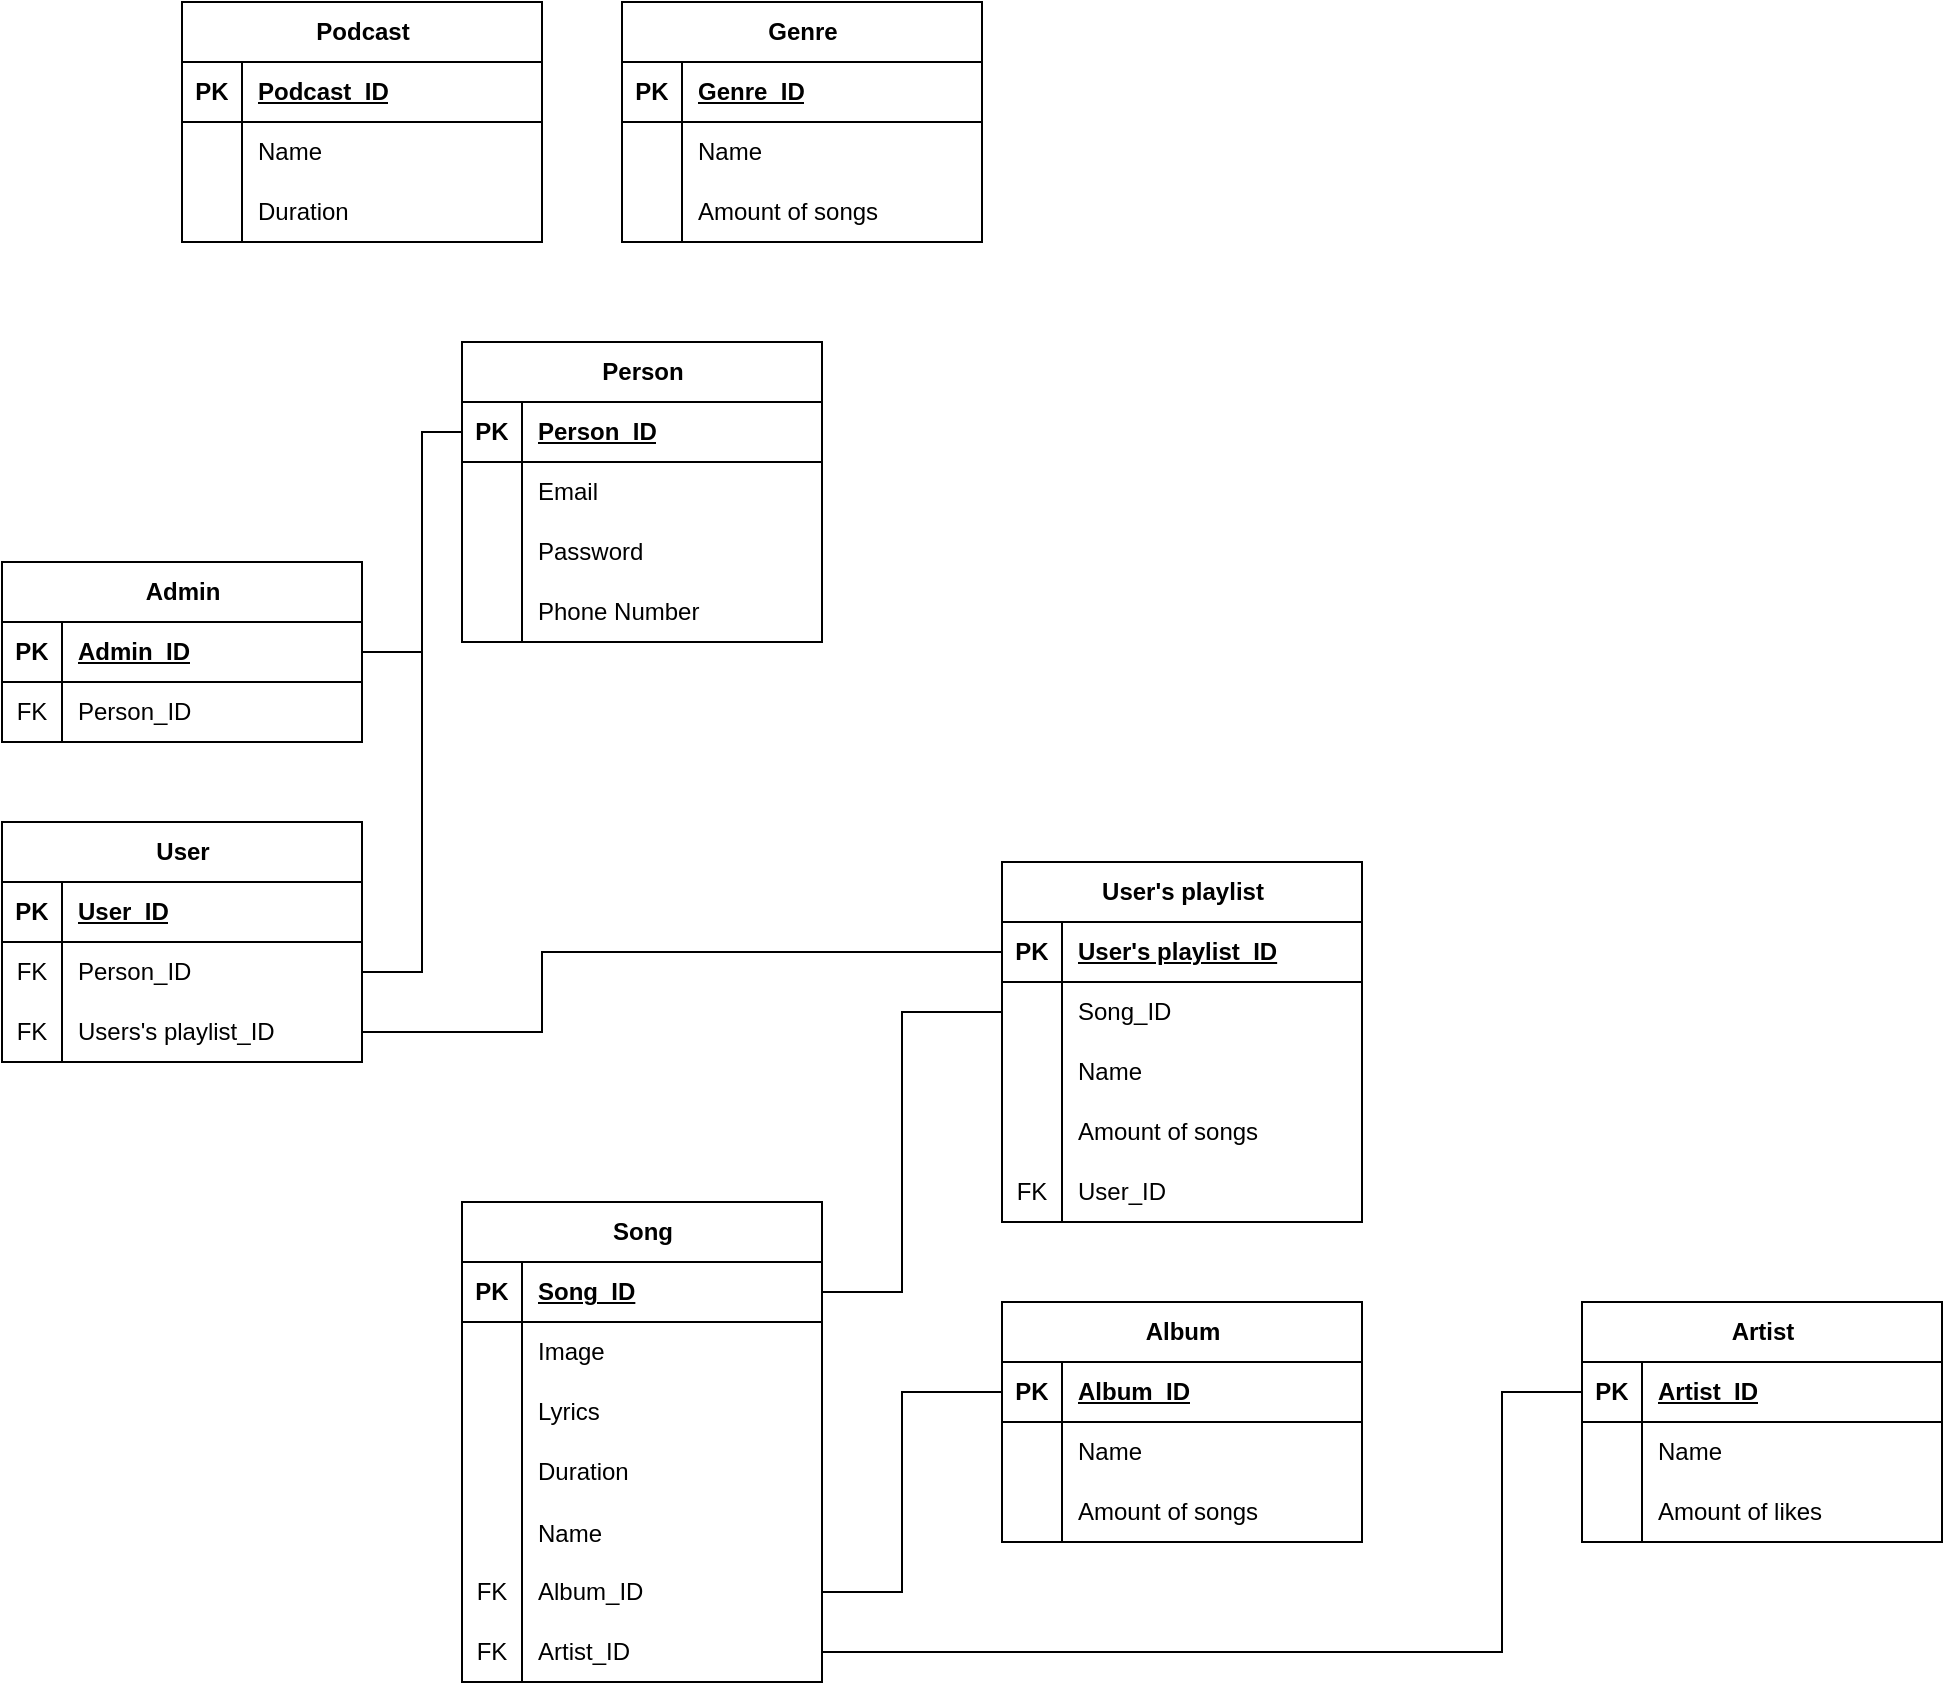 <mxfile version="22.0.4" type="github">
  <diagram name="Страница — 1" id="3yZ1Bi49j6QtE4vH_W0a">
    <mxGraphModel dx="2074" dy="1150" grid="1" gridSize="10" guides="1" tooltips="1" connect="1" arrows="1" fold="1" page="1" pageScale="1" pageWidth="827" pageHeight="1169" math="0" shadow="0">
      <root>
        <mxCell id="0" />
        <mxCell id="1" parent="0" />
        <mxCell id="EkAOqBTmNJ8UoRvNRDtU-21" value="Song" style="shape=table;startSize=30;container=1;collapsible=1;childLayout=tableLayout;fixedRows=1;rowLines=0;fontStyle=1;align=center;resizeLast=1;html=1;" parent="1" vertex="1">
          <mxGeometry x="290" y="670" width="180" height="240" as="geometry">
            <mxRectangle x="155" y="500" width="70" height="30" as="alternateBounds" />
          </mxGeometry>
        </mxCell>
        <mxCell id="EkAOqBTmNJ8UoRvNRDtU-22" value="" style="shape=tableRow;horizontal=0;startSize=0;swimlaneHead=0;swimlaneBody=0;fillColor=none;collapsible=0;dropTarget=0;points=[[0,0.5],[1,0.5]];portConstraint=eastwest;top=0;left=0;right=0;bottom=1;" parent="EkAOqBTmNJ8UoRvNRDtU-21" vertex="1">
          <mxGeometry y="30" width="180" height="30" as="geometry" />
        </mxCell>
        <mxCell id="EkAOqBTmNJ8UoRvNRDtU-23" value="PK" style="shape=partialRectangle;connectable=0;fillColor=none;top=0;left=0;bottom=0;right=0;fontStyle=1;overflow=hidden;whiteSpace=wrap;html=1;" parent="EkAOqBTmNJ8UoRvNRDtU-22" vertex="1">
          <mxGeometry width="30" height="30" as="geometry">
            <mxRectangle width="30" height="30" as="alternateBounds" />
          </mxGeometry>
        </mxCell>
        <mxCell id="EkAOqBTmNJ8UoRvNRDtU-24" value="Song_ID" style="shape=partialRectangle;connectable=0;fillColor=none;top=0;left=0;bottom=0;right=0;align=left;spacingLeft=6;fontStyle=5;overflow=hidden;whiteSpace=wrap;html=1;" parent="EkAOqBTmNJ8UoRvNRDtU-22" vertex="1">
          <mxGeometry x="30" width="150" height="30" as="geometry">
            <mxRectangle width="150" height="30" as="alternateBounds" />
          </mxGeometry>
        </mxCell>
        <mxCell id="EkAOqBTmNJ8UoRvNRDtU-25" value="" style="shape=tableRow;horizontal=0;startSize=0;swimlaneHead=0;swimlaneBody=0;fillColor=none;collapsible=0;dropTarget=0;points=[[0,0.5],[1,0.5]];portConstraint=eastwest;top=0;left=0;right=0;bottom=0;" parent="EkAOqBTmNJ8UoRvNRDtU-21" vertex="1">
          <mxGeometry y="60" width="180" height="30" as="geometry" />
        </mxCell>
        <mxCell id="EkAOqBTmNJ8UoRvNRDtU-26" value="" style="shape=partialRectangle;connectable=0;fillColor=none;top=0;left=0;bottom=0;right=0;editable=1;overflow=hidden;whiteSpace=wrap;html=1;" parent="EkAOqBTmNJ8UoRvNRDtU-25" vertex="1">
          <mxGeometry width="30" height="30" as="geometry">
            <mxRectangle width="30" height="30" as="alternateBounds" />
          </mxGeometry>
        </mxCell>
        <mxCell id="EkAOqBTmNJ8UoRvNRDtU-27" value="Image" style="shape=partialRectangle;connectable=0;fillColor=none;top=0;left=0;bottom=0;right=0;align=left;spacingLeft=6;overflow=hidden;whiteSpace=wrap;html=1;" parent="EkAOqBTmNJ8UoRvNRDtU-25" vertex="1">
          <mxGeometry x="30" width="150" height="30" as="geometry">
            <mxRectangle width="150" height="30" as="alternateBounds" />
          </mxGeometry>
        </mxCell>
        <mxCell id="EkAOqBTmNJ8UoRvNRDtU-28" value="" style="shape=tableRow;horizontal=0;startSize=0;swimlaneHead=0;swimlaneBody=0;fillColor=none;collapsible=0;dropTarget=0;points=[[0,0.5],[1,0.5]];portConstraint=eastwest;top=0;left=0;right=0;bottom=0;" parent="EkAOqBTmNJ8UoRvNRDtU-21" vertex="1">
          <mxGeometry y="90" width="180" height="30" as="geometry" />
        </mxCell>
        <mxCell id="EkAOqBTmNJ8UoRvNRDtU-29" value="" style="shape=partialRectangle;connectable=0;fillColor=none;top=0;left=0;bottom=0;right=0;editable=1;overflow=hidden;whiteSpace=wrap;html=1;" parent="EkAOqBTmNJ8UoRvNRDtU-28" vertex="1">
          <mxGeometry width="30" height="30" as="geometry">
            <mxRectangle width="30" height="30" as="alternateBounds" />
          </mxGeometry>
        </mxCell>
        <mxCell id="EkAOqBTmNJ8UoRvNRDtU-30" value="Lyrics" style="shape=partialRectangle;connectable=0;fillColor=none;top=0;left=0;bottom=0;right=0;align=left;spacingLeft=6;overflow=hidden;whiteSpace=wrap;html=1;" parent="EkAOqBTmNJ8UoRvNRDtU-28" vertex="1">
          <mxGeometry x="30" width="150" height="30" as="geometry">
            <mxRectangle width="150" height="30" as="alternateBounds" />
          </mxGeometry>
        </mxCell>
        <mxCell id="EkAOqBTmNJ8UoRvNRDtU-31" value="" style="shape=tableRow;horizontal=0;startSize=0;swimlaneHead=0;swimlaneBody=0;fillColor=none;collapsible=0;dropTarget=0;points=[[0,0.5],[1,0.5]];portConstraint=eastwest;top=0;left=0;right=0;bottom=0;" parent="EkAOqBTmNJ8UoRvNRDtU-21" vertex="1">
          <mxGeometry y="120" width="180" height="30" as="geometry" />
        </mxCell>
        <mxCell id="EkAOqBTmNJ8UoRvNRDtU-32" value="" style="shape=partialRectangle;connectable=0;fillColor=none;top=0;left=0;bottom=0;right=0;editable=1;overflow=hidden;whiteSpace=wrap;html=1;" parent="EkAOqBTmNJ8UoRvNRDtU-31" vertex="1">
          <mxGeometry width="30" height="30" as="geometry">
            <mxRectangle width="30" height="30" as="alternateBounds" />
          </mxGeometry>
        </mxCell>
        <mxCell id="EkAOqBTmNJ8UoRvNRDtU-33" value="Duration" style="shape=partialRectangle;connectable=0;fillColor=none;top=0;left=0;bottom=0;right=0;align=left;spacingLeft=6;overflow=hidden;whiteSpace=wrap;html=1;" parent="EkAOqBTmNJ8UoRvNRDtU-31" vertex="1">
          <mxGeometry x="30" width="150" height="30" as="geometry">
            <mxRectangle width="150" height="30" as="alternateBounds" />
          </mxGeometry>
        </mxCell>
        <mxCell id="EkAOqBTmNJ8UoRvNRDtU-35" value="" style="shape=tableRow;horizontal=0;startSize=0;swimlaneHead=0;swimlaneBody=0;fillColor=none;collapsible=0;dropTarget=0;points=[[0,0.5],[1,0.5]];portConstraint=eastwest;top=0;left=0;right=0;bottom=0;" parent="EkAOqBTmNJ8UoRvNRDtU-21" vertex="1">
          <mxGeometry y="150" width="180" height="30" as="geometry" />
        </mxCell>
        <mxCell id="EkAOqBTmNJ8UoRvNRDtU-36" value="" style="shape=partialRectangle;connectable=0;fillColor=none;top=0;left=0;bottom=0;right=0;editable=1;overflow=hidden;" parent="EkAOqBTmNJ8UoRvNRDtU-35" vertex="1">
          <mxGeometry width="30" height="30" as="geometry">
            <mxRectangle width="30" height="30" as="alternateBounds" />
          </mxGeometry>
        </mxCell>
        <mxCell id="EkAOqBTmNJ8UoRvNRDtU-37" value="Name" style="shape=partialRectangle;connectable=0;fillColor=none;top=0;left=0;bottom=0;right=0;align=left;spacingLeft=6;overflow=hidden;" parent="EkAOqBTmNJ8UoRvNRDtU-35" vertex="1">
          <mxGeometry x="30" width="150" height="30" as="geometry">
            <mxRectangle width="150" height="30" as="alternateBounds" />
          </mxGeometry>
        </mxCell>
        <mxCell id="ypnI-csupEmVVNGVdrrb-6" value="" style="shape=tableRow;horizontal=0;startSize=0;swimlaneHead=0;swimlaneBody=0;fillColor=none;collapsible=0;dropTarget=0;points=[[0,0.5],[1,0.5]];portConstraint=eastwest;top=0;left=0;right=0;bottom=0;" vertex="1" parent="EkAOqBTmNJ8UoRvNRDtU-21">
          <mxGeometry y="180" width="180" height="30" as="geometry" />
        </mxCell>
        <mxCell id="ypnI-csupEmVVNGVdrrb-7" value="FK" style="shape=partialRectangle;connectable=0;fillColor=none;top=0;left=0;bottom=0;right=0;fontStyle=0;overflow=hidden;whiteSpace=wrap;html=1;" vertex="1" parent="ypnI-csupEmVVNGVdrrb-6">
          <mxGeometry width="30" height="30" as="geometry">
            <mxRectangle width="30" height="30" as="alternateBounds" />
          </mxGeometry>
        </mxCell>
        <mxCell id="ypnI-csupEmVVNGVdrrb-8" value="Album_ID" style="shape=partialRectangle;connectable=0;fillColor=none;top=0;left=0;bottom=0;right=0;align=left;spacingLeft=6;fontStyle=0;overflow=hidden;whiteSpace=wrap;html=1;" vertex="1" parent="ypnI-csupEmVVNGVdrrb-6">
          <mxGeometry x="30" width="150" height="30" as="geometry">
            <mxRectangle width="150" height="30" as="alternateBounds" />
          </mxGeometry>
        </mxCell>
        <mxCell id="ypnI-csupEmVVNGVdrrb-26" value="" style="shape=tableRow;horizontal=0;startSize=0;swimlaneHead=0;swimlaneBody=0;fillColor=none;collapsible=0;dropTarget=0;points=[[0,0.5],[1,0.5]];portConstraint=eastwest;top=0;left=0;right=0;bottom=0;" vertex="1" parent="EkAOqBTmNJ8UoRvNRDtU-21">
          <mxGeometry y="210" width="180" height="30" as="geometry" />
        </mxCell>
        <mxCell id="ypnI-csupEmVVNGVdrrb-27" value="FK" style="shape=partialRectangle;connectable=0;fillColor=none;top=0;left=0;bottom=0;right=0;fontStyle=0;overflow=hidden;whiteSpace=wrap;html=1;" vertex="1" parent="ypnI-csupEmVVNGVdrrb-26">
          <mxGeometry width="30" height="30" as="geometry">
            <mxRectangle width="30" height="30" as="alternateBounds" />
          </mxGeometry>
        </mxCell>
        <mxCell id="ypnI-csupEmVVNGVdrrb-28" value="Artist_ID" style="shape=partialRectangle;connectable=0;fillColor=none;top=0;left=0;bottom=0;right=0;align=left;spacingLeft=6;fontStyle=0;overflow=hidden;whiteSpace=wrap;html=1;" vertex="1" parent="ypnI-csupEmVVNGVdrrb-26">
          <mxGeometry x="30" width="150" height="30" as="geometry">
            <mxRectangle width="150" height="30" as="alternateBounds" />
          </mxGeometry>
        </mxCell>
        <mxCell id="EkAOqBTmNJ8UoRvNRDtU-42" value="Artist" style="shape=table;startSize=30;container=1;collapsible=1;childLayout=tableLayout;fixedRows=1;rowLines=0;fontStyle=1;align=center;resizeLast=1;html=1;" parent="1" vertex="1">
          <mxGeometry x="850" y="720" width="180" height="120" as="geometry">
            <mxRectangle x="240" y="90" width="70" height="30" as="alternateBounds" />
          </mxGeometry>
        </mxCell>
        <mxCell id="EkAOqBTmNJ8UoRvNRDtU-43" value="" style="shape=tableRow;horizontal=0;startSize=0;swimlaneHead=0;swimlaneBody=0;fillColor=none;collapsible=0;dropTarget=0;points=[[0,0.5],[1,0.5]];portConstraint=eastwest;top=0;left=0;right=0;bottom=1;" parent="EkAOqBTmNJ8UoRvNRDtU-42" vertex="1">
          <mxGeometry y="30" width="180" height="30" as="geometry" />
        </mxCell>
        <mxCell id="EkAOqBTmNJ8UoRvNRDtU-44" value="PK" style="shape=partialRectangle;connectable=0;fillColor=none;top=0;left=0;bottom=0;right=0;fontStyle=1;overflow=hidden;whiteSpace=wrap;html=1;" parent="EkAOqBTmNJ8UoRvNRDtU-43" vertex="1">
          <mxGeometry width="30" height="30" as="geometry">
            <mxRectangle width="30" height="30" as="alternateBounds" />
          </mxGeometry>
        </mxCell>
        <mxCell id="EkAOqBTmNJ8UoRvNRDtU-45" value="Artist_ID" style="shape=partialRectangle;connectable=0;fillColor=none;top=0;left=0;bottom=0;right=0;align=left;spacingLeft=6;fontStyle=5;overflow=hidden;whiteSpace=wrap;html=1;" parent="EkAOqBTmNJ8UoRvNRDtU-43" vertex="1">
          <mxGeometry x="30" width="150" height="30" as="geometry">
            <mxRectangle width="150" height="30" as="alternateBounds" />
          </mxGeometry>
        </mxCell>
        <mxCell id="EkAOqBTmNJ8UoRvNRDtU-46" value="" style="shape=tableRow;horizontal=0;startSize=0;swimlaneHead=0;swimlaneBody=0;fillColor=none;collapsible=0;dropTarget=0;points=[[0,0.5],[1,0.5]];portConstraint=eastwest;top=0;left=0;right=0;bottom=0;" parent="EkAOqBTmNJ8UoRvNRDtU-42" vertex="1">
          <mxGeometry y="60" width="180" height="30" as="geometry" />
        </mxCell>
        <mxCell id="EkAOqBTmNJ8UoRvNRDtU-47" value="" style="shape=partialRectangle;connectable=0;fillColor=none;top=0;left=0;bottom=0;right=0;editable=1;overflow=hidden;whiteSpace=wrap;html=1;" parent="EkAOqBTmNJ8UoRvNRDtU-46" vertex="1">
          <mxGeometry width="30" height="30" as="geometry">
            <mxRectangle width="30" height="30" as="alternateBounds" />
          </mxGeometry>
        </mxCell>
        <mxCell id="EkAOqBTmNJ8UoRvNRDtU-48" value="Name" style="shape=partialRectangle;connectable=0;fillColor=none;top=0;left=0;bottom=0;right=0;align=left;spacingLeft=6;overflow=hidden;whiteSpace=wrap;html=1;" parent="EkAOqBTmNJ8UoRvNRDtU-46" vertex="1">
          <mxGeometry x="30" width="150" height="30" as="geometry">
            <mxRectangle width="150" height="30" as="alternateBounds" />
          </mxGeometry>
        </mxCell>
        <mxCell id="EkAOqBTmNJ8UoRvNRDtU-49" value="" style="shape=tableRow;horizontal=0;startSize=0;swimlaneHead=0;swimlaneBody=0;fillColor=none;collapsible=0;dropTarget=0;points=[[0,0.5],[1,0.5]];portConstraint=eastwest;top=0;left=0;right=0;bottom=0;" parent="EkAOqBTmNJ8UoRvNRDtU-42" vertex="1">
          <mxGeometry y="90" width="180" height="30" as="geometry" />
        </mxCell>
        <mxCell id="EkAOqBTmNJ8UoRvNRDtU-50" value="" style="shape=partialRectangle;connectable=0;fillColor=none;top=0;left=0;bottom=0;right=0;editable=1;overflow=hidden;whiteSpace=wrap;html=1;" parent="EkAOqBTmNJ8UoRvNRDtU-49" vertex="1">
          <mxGeometry width="30" height="30" as="geometry">
            <mxRectangle width="30" height="30" as="alternateBounds" />
          </mxGeometry>
        </mxCell>
        <mxCell id="EkAOqBTmNJ8UoRvNRDtU-51" value="Amount of likes" style="shape=partialRectangle;connectable=0;fillColor=none;top=0;left=0;bottom=0;right=0;align=left;spacingLeft=6;overflow=hidden;whiteSpace=wrap;html=1;" parent="EkAOqBTmNJ8UoRvNRDtU-49" vertex="1">
          <mxGeometry x="30" width="150" height="30" as="geometry">
            <mxRectangle width="150" height="30" as="alternateBounds" />
          </mxGeometry>
        </mxCell>
        <mxCell id="EkAOqBTmNJ8UoRvNRDtU-55" value="Admin" style="shape=table;startSize=30;container=1;collapsible=1;childLayout=tableLayout;fixedRows=1;rowLines=0;fontStyle=1;align=center;resizeLast=1;html=1;" parent="1" vertex="1">
          <mxGeometry x="60" y="350" width="180" height="90" as="geometry">
            <mxRectangle x="600" y="190" width="80" height="30" as="alternateBounds" />
          </mxGeometry>
        </mxCell>
        <mxCell id="EkAOqBTmNJ8UoRvNRDtU-56" value="" style="shape=tableRow;horizontal=0;startSize=0;swimlaneHead=0;swimlaneBody=0;fillColor=none;collapsible=0;dropTarget=0;points=[[0,0.5],[1,0.5]];portConstraint=eastwest;top=0;left=0;right=0;bottom=1;" parent="EkAOqBTmNJ8UoRvNRDtU-55" vertex="1">
          <mxGeometry y="30" width="180" height="30" as="geometry" />
        </mxCell>
        <mxCell id="EkAOqBTmNJ8UoRvNRDtU-57" value="PK" style="shape=partialRectangle;connectable=0;fillColor=none;top=0;left=0;bottom=0;right=0;fontStyle=1;overflow=hidden;whiteSpace=wrap;html=1;" parent="EkAOqBTmNJ8UoRvNRDtU-56" vertex="1">
          <mxGeometry width="30" height="30" as="geometry">
            <mxRectangle width="30" height="30" as="alternateBounds" />
          </mxGeometry>
        </mxCell>
        <mxCell id="EkAOqBTmNJ8UoRvNRDtU-58" value="Admin_ID" style="shape=partialRectangle;connectable=0;fillColor=none;top=0;left=0;bottom=0;right=0;align=left;spacingLeft=6;fontStyle=5;overflow=hidden;whiteSpace=wrap;html=1;" parent="EkAOqBTmNJ8UoRvNRDtU-56" vertex="1">
          <mxGeometry x="30" width="150" height="30" as="geometry">
            <mxRectangle width="150" height="30" as="alternateBounds" />
          </mxGeometry>
        </mxCell>
        <mxCell id="ypnI-csupEmVVNGVdrrb-14" value="" style="shape=tableRow;horizontal=0;startSize=0;swimlaneHead=0;swimlaneBody=0;fillColor=none;collapsible=0;dropTarget=0;points=[[0,0.5],[1,0.5]];portConstraint=eastwest;top=0;left=0;right=0;bottom=0;" vertex="1" parent="EkAOqBTmNJ8UoRvNRDtU-55">
          <mxGeometry y="60" width="180" height="30" as="geometry" />
        </mxCell>
        <mxCell id="ypnI-csupEmVVNGVdrrb-15" value="FK" style="shape=partialRectangle;connectable=0;fillColor=none;top=0;left=0;bottom=0;right=0;fontStyle=0;overflow=hidden;whiteSpace=wrap;html=1;" vertex="1" parent="ypnI-csupEmVVNGVdrrb-14">
          <mxGeometry width="30" height="30" as="geometry">
            <mxRectangle width="30" height="30" as="alternateBounds" />
          </mxGeometry>
        </mxCell>
        <mxCell id="ypnI-csupEmVVNGVdrrb-16" value="Person_ID" style="shape=partialRectangle;connectable=0;fillColor=none;top=0;left=0;bottom=0;right=0;align=left;spacingLeft=6;fontStyle=0;overflow=hidden;whiteSpace=wrap;html=1;" vertex="1" parent="ypnI-csupEmVVNGVdrrb-14">
          <mxGeometry x="30" width="150" height="30" as="geometry">
            <mxRectangle width="150" height="30" as="alternateBounds" />
          </mxGeometry>
        </mxCell>
        <mxCell id="EkAOqBTmNJ8UoRvNRDtU-68" value="Person" style="shape=table;startSize=30;container=1;collapsible=1;childLayout=tableLayout;fixedRows=1;rowLines=0;fontStyle=1;align=center;resizeLast=1;html=1;" parent="1" vertex="1">
          <mxGeometry x="290" y="240" width="180" height="150" as="geometry">
            <mxRectangle x="430" y="240" width="80" height="30" as="alternateBounds" />
          </mxGeometry>
        </mxCell>
        <mxCell id="EkAOqBTmNJ8UoRvNRDtU-69" value="" style="shape=tableRow;horizontal=0;startSize=0;swimlaneHead=0;swimlaneBody=0;fillColor=none;collapsible=0;dropTarget=0;points=[[0,0.5],[1,0.5]];portConstraint=eastwest;top=0;left=0;right=0;bottom=1;" parent="EkAOqBTmNJ8UoRvNRDtU-68" vertex="1">
          <mxGeometry y="30" width="180" height="30" as="geometry" />
        </mxCell>
        <mxCell id="EkAOqBTmNJ8UoRvNRDtU-70" value="PK" style="shape=partialRectangle;connectable=0;fillColor=none;top=0;left=0;bottom=0;right=0;fontStyle=1;overflow=hidden;whiteSpace=wrap;html=1;" parent="EkAOqBTmNJ8UoRvNRDtU-69" vertex="1">
          <mxGeometry width="30" height="30" as="geometry">
            <mxRectangle width="30" height="30" as="alternateBounds" />
          </mxGeometry>
        </mxCell>
        <mxCell id="EkAOqBTmNJ8UoRvNRDtU-71" value="Person_ID" style="shape=partialRectangle;connectable=0;fillColor=none;top=0;left=0;bottom=0;right=0;align=left;spacingLeft=6;fontStyle=5;overflow=hidden;whiteSpace=wrap;html=1;" parent="EkAOqBTmNJ8UoRvNRDtU-69" vertex="1">
          <mxGeometry x="30" width="150" height="30" as="geometry">
            <mxRectangle width="150" height="30" as="alternateBounds" />
          </mxGeometry>
        </mxCell>
        <mxCell id="EkAOqBTmNJ8UoRvNRDtU-72" value="" style="shape=tableRow;horizontal=0;startSize=0;swimlaneHead=0;swimlaneBody=0;fillColor=none;collapsible=0;dropTarget=0;points=[[0,0.5],[1,0.5]];portConstraint=eastwest;top=0;left=0;right=0;bottom=0;" parent="EkAOqBTmNJ8UoRvNRDtU-68" vertex="1">
          <mxGeometry y="60" width="180" height="30" as="geometry" />
        </mxCell>
        <mxCell id="EkAOqBTmNJ8UoRvNRDtU-73" value="" style="shape=partialRectangle;connectable=0;fillColor=none;top=0;left=0;bottom=0;right=0;editable=1;overflow=hidden;whiteSpace=wrap;html=1;" parent="EkAOqBTmNJ8UoRvNRDtU-72" vertex="1">
          <mxGeometry width="30" height="30" as="geometry">
            <mxRectangle width="30" height="30" as="alternateBounds" />
          </mxGeometry>
        </mxCell>
        <mxCell id="EkAOqBTmNJ8UoRvNRDtU-74" value="Email" style="shape=partialRectangle;connectable=0;fillColor=none;top=0;left=0;bottom=0;right=0;align=left;spacingLeft=6;overflow=hidden;whiteSpace=wrap;html=1;" parent="EkAOqBTmNJ8UoRvNRDtU-72" vertex="1">
          <mxGeometry x="30" width="150" height="30" as="geometry">
            <mxRectangle width="150" height="30" as="alternateBounds" />
          </mxGeometry>
        </mxCell>
        <mxCell id="EkAOqBTmNJ8UoRvNRDtU-75" value="" style="shape=tableRow;horizontal=0;startSize=0;swimlaneHead=0;swimlaneBody=0;fillColor=none;collapsible=0;dropTarget=0;points=[[0,0.5],[1,0.5]];portConstraint=eastwest;top=0;left=0;right=0;bottom=0;" parent="EkAOqBTmNJ8UoRvNRDtU-68" vertex="1">
          <mxGeometry y="90" width="180" height="30" as="geometry" />
        </mxCell>
        <mxCell id="EkAOqBTmNJ8UoRvNRDtU-76" value="" style="shape=partialRectangle;connectable=0;fillColor=none;top=0;left=0;bottom=0;right=0;editable=1;overflow=hidden;whiteSpace=wrap;html=1;" parent="EkAOqBTmNJ8UoRvNRDtU-75" vertex="1">
          <mxGeometry width="30" height="30" as="geometry">
            <mxRectangle width="30" height="30" as="alternateBounds" />
          </mxGeometry>
        </mxCell>
        <mxCell id="EkAOqBTmNJ8UoRvNRDtU-77" value="Password" style="shape=partialRectangle;connectable=0;fillColor=none;top=0;left=0;bottom=0;right=0;align=left;spacingLeft=6;overflow=hidden;whiteSpace=wrap;html=1;" parent="EkAOqBTmNJ8UoRvNRDtU-75" vertex="1">
          <mxGeometry x="30" width="150" height="30" as="geometry">
            <mxRectangle width="150" height="30" as="alternateBounds" />
          </mxGeometry>
        </mxCell>
        <mxCell id="EkAOqBTmNJ8UoRvNRDtU-78" value="" style="shape=tableRow;horizontal=0;startSize=0;swimlaneHead=0;swimlaneBody=0;fillColor=none;collapsible=0;dropTarget=0;points=[[0,0.5],[1,0.5]];portConstraint=eastwest;top=0;left=0;right=0;bottom=0;" parent="EkAOqBTmNJ8UoRvNRDtU-68" vertex="1">
          <mxGeometry y="120" width="180" height="30" as="geometry" />
        </mxCell>
        <mxCell id="EkAOqBTmNJ8UoRvNRDtU-79" value="" style="shape=partialRectangle;connectable=0;fillColor=none;top=0;left=0;bottom=0;right=0;editable=1;overflow=hidden;whiteSpace=wrap;html=1;" parent="EkAOqBTmNJ8UoRvNRDtU-78" vertex="1">
          <mxGeometry width="30" height="30" as="geometry">
            <mxRectangle width="30" height="30" as="alternateBounds" />
          </mxGeometry>
        </mxCell>
        <mxCell id="EkAOqBTmNJ8UoRvNRDtU-80" value="Phone Number" style="shape=partialRectangle;connectable=0;fillColor=none;top=0;left=0;bottom=0;right=0;align=left;spacingLeft=6;overflow=hidden;whiteSpace=wrap;html=1;" parent="EkAOqBTmNJ8UoRvNRDtU-78" vertex="1">
          <mxGeometry x="30" width="150" height="30" as="geometry">
            <mxRectangle width="150" height="30" as="alternateBounds" />
          </mxGeometry>
        </mxCell>
        <mxCell id="EkAOqBTmNJ8UoRvNRDtU-81" value="User" style="shape=table;startSize=30;container=1;collapsible=1;childLayout=tableLayout;fixedRows=1;rowLines=0;fontStyle=1;align=center;resizeLast=1;html=1;" parent="1" vertex="1">
          <mxGeometry x="60" y="480" width="180" height="120" as="geometry">
            <mxRectangle x="650" y="315" width="80" height="30" as="alternateBounds" />
          </mxGeometry>
        </mxCell>
        <mxCell id="EkAOqBTmNJ8UoRvNRDtU-82" value="" style="shape=tableRow;horizontal=0;startSize=0;swimlaneHead=0;swimlaneBody=0;fillColor=none;collapsible=0;dropTarget=0;points=[[0,0.5],[1,0.5]];portConstraint=eastwest;top=0;left=0;right=0;bottom=1;" parent="EkAOqBTmNJ8UoRvNRDtU-81" vertex="1">
          <mxGeometry y="30" width="180" height="30" as="geometry" />
        </mxCell>
        <mxCell id="EkAOqBTmNJ8UoRvNRDtU-83" value="PK" style="shape=partialRectangle;connectable=0;fillColor=none;top=0;left=0;bottom=0;right=0;fontStyle=1;overflow=hidden;whiteSpace=wrap;html=1;" parent="EkAOqBTmNJ8UoRvNRDtU-82" vertex="1">
          <mxGeometry width="30" height="30" as="geometry">
            <mxRectangle width="30" height="30" as="alternateBounds" />
          </mxGeometry>
        </mxCell>
        <mxCell id="EkAOqBTmNJ8UoRvNRDtU-84" value="User_ID" style="shape=partialRectangle;connectable=0;fillColor=none;top=0;left=0;bottom=0;right=0;align=left;spacingLeft=6;fontStyle=5;overflow=hidden;whiteSpace=wrap;html=1;" parent="EkAOqBTmNJ8UoRvNRDtU-82" vertex="1">
          <mxGeometry x="30" width="150" height="30" as="geometry">
            <mxRectangle width="150" height="30" as="alternateBounds" />
          </mxGeometry>
        </mxCell>
        <mxCell id="ypnI-csupEmVVNGVdrrb-10" value="" style="shape=tableRow;horizontal=0;startSize=0;swimlaneHead=0;swimlaneBody=0;fillColor=none;collapsible=0;dropTarget=0;points=[[0,0.5],[1,0.5]];portConstraint=eastwest;top=0;left=0;right=0;bottom=0;" vertex="1" parent="EkAOqBTmNJ8UoRvNRDtU-81">
          <mxGeometry y="60" width="180" height="30" as="geometry" />
        </mxCell>
        <mxCell id="ypnI-csupEmVVNGVdrrb-11" value="FK" style="shape=partialRectangle;connectable=0;fillColor=none;top=0;left=0;bottom=0;right=0;fontStyle=0;overflow=hidden;whiteSpace=wrap;html=1;" vertex="1" parent="ypnI-csupEmVVNGVdrrb-10">
          <mxGeometry width="30" height="30" as="geometry">
            <mxRectangle width="30" height="30" as="alternateBounds" />
          </mxGeometry>
        </mxCell>
        <mxCell id="ypnI-csupEmVVNGVdrrb-12" value="Person_ID" style="shape=partialRectangle;connectable=0;fillColor=none;top=0;left=0;bottom=0;right=0;align=left;spacingLeft=6;fontStyle=0;overflow=hidden;whiteSpace=wrap;html=1;" vertex="1" parent="ypnI-csupEmVVNGVdrrb-10">
          <mxGeometry x="30" width="150" height="30" as="geometry">
            <mxRectangle width="150" height="30" as="alternateBounds" />
          </mxGeometry>
        </mxCell>
        <mxCell id="ypnI-csupEmVVNGVdrrb-31" value="" style="shape=tableRow;horizontal=0;startSize=0;swimlaneHead=0;swimlaneBody=0;fillColor=none;collapsible=0;dropTarget=0;points=[[0,0.5],[1,0.5]];portConstraint=eastwest;top=0;left=0;right=0;bottom=0;" vertex="1" parent="EkAOqBTmNJ8UoRvNRDtU-81">
          <mxGeometry y="90" width="180" height="30" as="geometry" />
        </mxCell>
        <mxCell id="ypnI-csupEmVVNGVdrrb-32" value="FK" style="shape=partialRectangle;connectable=0;fillColor=none;top=0;left=0;bottom=0;right=0;fontStyle=0;overflow=hidden;whiteSpace=wrap;html=1;" vertex="1" parent="ypnI-csupEmVVNGVdrrb-31">
          <mxGeometry width="30" height="30" as="geometry">
            <mxRectangle width="30" height="30" as="alternateBounds" />
          </mxGeometry>
        </mxCell>
        <mxCell id="ypnI-csupEmVVNGVdrrb-33" value="Users&#39;s playlist_ID" style="shape=partialRectangle;connectable=0;fillColor=none;top=0;left=0;bottom=0;right=0;align=left;spacingLeft=6;fontStyle=0;overflow=hidden;whiteSpace=wrap;html=1;" vertex="1" parent="ypnI-csupEmVVNGVdrrb-31">
          <mxGeometry x="30" width="150" height="30" as="geometry">
            <mxRectangle width="150" height="30" as="alternateBounds" />
          </mxGeometry>
        </mxCell>
        <mxCell id="EkAOqBTmNJ8UoRvNRDtU-89" value="User&#39;s playlist" style="shape=table;startSize=30;container=1;collapsible=1;childLayout=tableLayout;fixedRows=1;rowLines=0;fontStyle=1;align=center;resizeLast=1;html=1;" parent="1" vertex="1">
          <mxGeometry x="560" y="500" width="180" height="180" as="geometry">
            <mxRectangle x="115" y="30" width="80" height="30" as="alternateBounds" />
          </mxGeometry>
        </mxCell>
        <mxCell id="EkAOqBTmNJ8UoRvNRDtU-90" value="" style="shape=tableRow;horizontal=0;startSize=0;swimlaneHead=0;swimlaneBody=0;fillColor=none;collapsible=0;dropTarget=0;points=[[0,0.5],[1,0.5]];portConstraint=eastwest;top=0;left=0;right=0;bottom=1;" parent="EkAOqBTmNJ8UoRvNRDtU-89" vertex="1">
          <mxGeometry y="30" width="180" height="30" as="geometry" />
        </mxCell>
        <mxCell id="EkAOqBTmNJ8UoRvNRDtU-91" value="PK" style="shape=partialRectangle;connectable=0;fillColor=none;top=0;left=0;bottom=0;right=0;fontStyle=1;overflow=hidden;whiteSpace=wrap;html=1;" parent="EkAOqBTmNJ8UoRvNRDtU-90" vertex="1">
          <mxGeometry width="30" height="30" as="geometry">
            <mxRectangle width="30" height="30" as="alternateBounds" />
          </mxGeometry>
        </mxCell>
        <mxCell id="EkAOqBTmNJ8UoRvNRDtU-92" value="User&#39;s playlist_ID" style="shape=partialRectangle;connectable=0;fillColor=none;top=0;left=0;bottom=0;right=0;align=left;spacingLeft=6;fontStyle=5;overflow=hidden;whiteSpace=wrap;html=1;" parent="EkAOqBTmNJ8UoRvNRDtU-90" vertex="1">
          <mxGeometry x="30" width="150" height="30" as="geometry">
            <mxRectangle width="150" height="30" as="alternateBounds" />
          </mxGeometry>
        </mxCell>
        <mxCell id="EkAOqBTmNJ8UoRvNRDtU-93" value="" style="shape=tableRow;horizontal=0;startSize=0;swimlaneHead=0;swimlaneBody=0;fillColor=none;collapsible=0;dropTarget=0;points=[[0,0.5],[1,0.5]];portConstraint=eastwest;top=0;left=0;right=0;bottom=0;" parent="EkAOqBTmNJ8UoRvNRDtU-89" vertex="1">
          <mxGeometry y="60" width="180" height="30" as="geometry" />
        </mxCell>
        <mxCell id="EkAOqBTmNJ8UoRvNRDtU-94" value="" style="shape=partialRectangle;connectable=0;fillColor=none;top=0;left=0;bottom=0;right=0;editable=1;overflow=hidden;whiteSpace=wrap;html=1;" parent="EkAOqBTmNJ8UoRvNRDtU-93" vertex="1">
          <mxGeometry width="30" height="30" as="geometry">
            <mxRectangle width="30" height="30" as="alternateBounds" />
          </mxGeometry>
        </mxCell>
        <mxCell id="EkAOqBTmNJ8UoRvNRDtU-95" value="Song_ID" style="shape=partialRectangle;connectable=0;fillColor=none;top=0;left=0;bottom=0;right=0;align=left;spacingLeft=6;overflow=hidden;whiteSpace=wrap;html=1;" parent="EkAOqBTmNJ8UoRvNRDtU-93" vertex="1">
          <mxGeometry x="30" width="150" height="30" as="geometry">
            <mxRectangle width="150" height="30" as="alternateBounds" />
          </mxGeometry>
        </mxCell>
        <mxCell id="EkAOqBTmNJ8UoRvNRDtU-96" value="" style="shape=tableRow;horizontal=0;startSize=0;swimlaneHead=0;swimlaneBody=0;fillColor=none;collapsible=0;dropTarget=0;points=[[0,0.5],[1,0.5]];portConstraint=eastwest;top=0;left=0;right=0;bottom=0;" parent="EkAOqBTmNJ8UoRvNRDtU-89" vertex="1">
          <mxGeometry y="90" width="180" height="30" as="geometry" />
        </mxCell>
        <mxCell id="EkAOqBTmNJ8UoRvNRDtU-97" value="" style="shape=partialRectangle;connectable=0;fillColor=none;top=0;left=0;bottom=0;right=0;editable=1;overflow=hidden;whiteSpace=wrap;html=1;" parent="EkAOqBTmNJ8UoRvNRDtU-96" vertex="1">
          <mxGeometry width="30" height="30" as="geometry">
            <mxRectangle width="30" height="30" as="alternateBounds" />
          </mxGeometry>
        </mxCell>
        <mxCell id="EkAOqBTmNJ8UoRvNRDtU-98" value="Name" style="shape=partialRectangle;connectable=0;fillColor=none;top=0;left=0;bottom=0;right=0;align=left;spacingLeft=6;overflow=hidden;whiteSpace=wrap;html=1;" parent="EkAOqBTmNJ8UoRvNRDtU-96" vertex="1">
          <mxGeometry x="30" width="150" height="30" as="geometry">
            <mxRectangle width="150" height="30" as="alternateBounds" />
          </mxGeometry>
        </mxCell>
        <mxCell id="EkAOqBTmNJ8UoRvNRDtU-99" value="" style="shape=tableRow;horizontal=0;startSize=0;swimlaneHead=0;swimlaneBody=0;fillColor=none;collapsible=0;dropTarget=0;points=[[0,0.5],[1,0.5]];portConstraint=eastwest;top=0;left=0;right=0;bottom=0;" parent="EkAOqBTmNJ8UoRvNRDtU-89" vertex="1">
          <mxGeometry y="120" width="180" height="30" as="geometry" />
        </mxCell>
        <mxCell id="EkAOqBTmNJ8UoRvNRDtU-100" value="" style="shape=partialRectangle;connectable=0;fillColor=none;top=0;left=0;bottom=0;right=0;editable=1;overflow=hidden;whiteSpace=wrap;html=1;" parent="EkAOqBTmNJ8UoRvNRDtU-99" vertex="1">
          <mxGeometry width="30" height="30" as="geometry">
            <mxRectangle width="30" height="30" as="alternateBounds" />
          </mxGeometry>
        </mxCell>
        <mxCell id="EkAOqBTmNJ8UoRvNRDtU-101" value="Amount of songs" style="shape=partialRectangle;connectable=0;fillColor=none;top=0;left=0;bottom=0;right=0;align=left;spacingLeft=6;overflow=hidden;whiteSpace=wrap;html=1;" parent="EkAOqBTmNJ8UoRvNRDtU-99" vertex="1">
          <mxGeometry x="30" width="150" height="30" as="geometry">
            <mxRectangle width="150" height="30" as="alternateBounds" />
          </mxGeometry>
        </mxCell>
        <mxCell id="ypnI-csupEmVVNGVdrrb-18" value="" style="shape=tableRow;horizontal=0;startSize=0;swimlaneHead=0;swimlaneBody=0;fillColor=none;collapsible=0;dropTarget=0;points=[[0,0.5],[1,0.5]];portConstraint=eastwest;top=0;left=0;right=0;bottom=0;" vertex="1" parent="EkAOqBTmNJ8UoRvNRDtU-89">
          <mxGeometry y="150" width="180" height="30" as="geometry" />
        </mxCell>
        <mxCell id="ypnI-csupEmVVNGVdrrb-19" value="FK" style="shape=partialRectangle;connectable=0;fillColor=none;top=0;left=0;bottom=0;right=0;fontStyle=0;overflow=hidden;whiteSpace=wrap;html=1;" vertex="1" parent="ypnI-csupEmVVNGVdrrb-18">
          <mxGeometry width="30" height="30" as="geometry">
            <mxRectangle width="30" height="30" as="alternateBounds" />
          </mxGeometry>
        </mxCell>
        <mxCell id="ypnI-csupEmVVNGVdrrb-20" value="User_ID" style="shape=partialRectangle;connectable=0;fillColor=none;top=0;left=0;bottom=0;right=0;align=left;spacingLeft=6;fontStyle=0;overflow=hidden;whiteSpace=wrap;html=1;" vertex="1" parent="ypnI-csupEmVVNGVdrrb-18">
          <mxGeometry x="30" width="150" height="30" as="geometry">
            <mxRectangle width="150" height="30" as="alternateBounds" />
          </mxGeometry>
        </mxCell>
        <mxCell id="EkAOqBTmNJ8UoRvNRDtU-102" value="Genre" style="shape=table;startSize=30;container=1;collapsible=1;childLayout=tableLayout;fixedRows=1;rowLines=0;fontStyle=1;align=center;resizeLast=1;html=1;" parent="1" vertex="1">
          <mxGeometry x="370" y="70" width="180" height="120" as="geometry">
            <mxRectangle x="490" y="40" width="80" height="30" as="alternateBounds" />
          </mxGeometry>
        </mxCell>
        <mxCell id="EkAOqBTmNJ8UoRvNRDtU-103" value="" style="shape=tableRow;horizontal=0;startSize=0;swimlaneHead=0;swimlaneBody=0;fillColor=none;collapsible=0;dropTarget=0;points=[[0,0.5],[1,0.5]];portConstraint=eastwest;top=0;left=0;right=0;bottom=1;" parent="EkAOqBTmNJ8UoRvNRDtU-102" vertex="1">
          <mxGeometry y="30" width="180" height="30" as="geometry" />
        </mxCell>
        <mxCell id="EkAOqBTmNJ8UoRvNRDtU-104" value="PK" style="shape=partialRectangle;connectable=0;fillColor=none;top=0;left=0;bottom=0;right=0;fontStyle=1;overflow=hidden;whiteSpace=wrap;html=1;" parent="EkAOqBTmNJ8UoRvNRDtU-103" vertex="1">
          <mxGeometry width="30" height="30" as="geometry">
            <mxRectangle width="30" height="30" as="alternateBounds" />
          </mxGeometry>
        </mxCell>
        <mxCell id="EkAOqBTmNJ8UoRvNRDtU-105" value="Genre_ID" style="shape=partialRectangle;connectable=0;fillColor=none;top=0;left=0;bottom=0;right=0;align=left;spacingLeft=6;fontStyle=5;overflow=hidden;whiteSpace=wrap;html=1;" parent="EkAOqBTmNJ8UoRvNRDtU-103" vertex="1">
          <mxGeometry x="30" width="150" height="30" as="geometry">
            <mxRectangle width="150" height="30" as="alternateBounds" />
          </mxGeometry>
        </mxCell>
        <mxCell id="EkAOqBTmNJ8UoRvNRDtU-106" value="" style="shape=tableRow;horizontal=0;startSize=0;swimlaneHead=0;swimlaneBody=0;fillColor=none;collapsible=0;dropTarget=0;points=[[0,0.5],[1,0.5]];portConstraint=eastwest;top=0;left=0;right=0;bottom=0;" parent="EkAOqBTmNJ8UoRvNRDtU-102" vertex="1">
          <mxGeometry y="60" width="180" height="30" as="geometry" />
        </mxCell>
        <mxCell id="EkAOqBTmNJ8UoRvNRDtU-107" value="" style="shape=partialRectangle;connectable=0;fillColor=none;top=0;left=0;bottom=0;right=0;editable=1;overflow=hidden;whiteSpace=wrap;html=1;" parent="EkAOqBTmNJ8UoRvNRDtU-106" vertex="1">
          <mxGeometry width="30" height="30" as="geometry">
            <mxRectangle width="30" height="30" as="alternateBounds" />
          </mxGeometry>
        </mxCell>
        <mxCell id="EkAOqBTmNJ8UoRvNRDtU-108" value="Name" style="shape=partialRectangle;connectable=0;fillColor=none;top=0;left=0;bottom=0;right=0;align=left;spacingLeft=6;overflow=hidden;whiteSpace=wrap;html=1;" parent="EkAOqBTmNJ8UoRvNRDtU-106" vertex="1">
          <mxGeometry x="30" width="150" height="30" as="geometry">
            <mxRectangle width="150" height="30" as="alternateBounds" />
          </mxGeometry>
        </mxCell>
        <mxCell id="EkAOqBTmNJ8UoRvNRDtU-109" value="" style="shape=tableRow;horizontal=0;startSize=0;swimlaneHead=0;swimlaneBody=0;fillColor=none;collapsible=0;dropTarget=0;points=[[0,0.5],[1,0.5]];portConstraint=eastwest;top=0;left=0;right=0;bottom=0;" parent="EkAOqBTmNJ8UoRvNRDtU-102" vertex="1">
          <mxGeometry y="90" width="180" height="30" as="geometry" />
        </mxCell>
        <mxCell id="EkAOqBTmNJ8UoRvNRDtU-110" value="" style="shape=partialRectangle;connectable=0;fillColor=none;top=0;left=0;bottom=0;right=0;editable=1;overflow=hidden;whiteSpace=wrap;html=1;" parent="EkAOqBTmNJ8UoRvNRDtU-109" vertex="1">
          <mxGeometry width="30" height="30" as="geometry">
            <mxRectangle width="30" height="30" as="alternateBounds" />
          </mxGeometry>
        </mxCell>
        <mxCell id="EkAOqBTmNJ8UoRvNRDtU-111" value="Amount of songs" style="shape=partialRectangle;connectable=0;fillColor=none;top=0;left=0;bottom=0;right=0;align=left;spacingLeft=6;overflow=hidden;whiteSpace=wrap;html=1;" parent="EkAOqBTmNJ8UoRvNRDtU-109" vertex="1">
          <mxGeometry x="30" width="150" height="30" as="geometry">
            <mxRectangle width="150" height="30" as="alternateBounds" />
          </mxGeometry>
        </mxCell>
        <mxCell id="EkAOqBTmNJ8UoRvNRDtU-115" value="Album" style="shape=table;startSize=30;container=1;collapsible=1;childLayout=tableLayout;fixedRows=1;rowLines=0;fontStyle=1;align=center;resizeLast=1;html=1;" parent="1" vertex="1">
          <mxGeometry x="560" y="720" width="180" height="120" as="geometry">
            <mxRectangle x="360" y="440" width="80" height="30" as="alternateBounds" />
          </mxGeometry>
        </mxCell>
        <mxCell id="EkAOqBTmNJ8UoRvNRDtU-116" value="" style="shape=tableRow;horizontal=0;startSize=0;swimlaneHead=0;swimlaneBody=0;fillColor=none;collapsible=0;dropTarget=0;points=[[0,0.5],[1,0.5]];portConstraint=eastwest;top=0;left=0;right=0;bottom=1;" parent="EkAOqBTmNJ8UoRvNRDtU-115" vertex="1">
          <mxGeometry y="30" width="180" height="30" as="geometry" />
        </mxCell>
        <mxCell id="EkAOqBTmNJ8UoRvNRDtU-117" value="PK" style="shape=partialRectangle;connectable=0;fillColor=none;top=0;left=0;bottom=0;right=0;fontStyle=1;overflow=hidden;whiteSpace=wrap;html=1;" parent="EkAOqBTmNJ8UoRvNRDtU-116" vertex="1">
          <mxGeometry width="30" height="30" as="geometry">
            <mxRectangle width="30" height="30" as="alternateBounds" />
          </mxGeometry>
        </mxCell>
        <mxCell id="EkAOqBTmNJ8UoRvNRDtU-118" value="Album_ID" style="shape=partialRectangle;connectable=0;fillColor=none;top=0;left=0;bottom=0;right=0;align=left;spacingLeft=6;fontStyle=5;overflow=hidden;whiteSpace=wrap;html=1;" parent="EkAOqBTmNJ8UoRvNRDtU-116" vertex="1">
          <mxGeometry x="30" width="150" height="30" as="geometry">
            <mxRectangle width="150" height="30" as="alternateBounds" />
          </mxGeometry>
        </mxCell>
        <mxCell id="EkAOqBTmNJ8UoRvNRDtU-119" value="" style="shape=tableRow;horizontal=0;startSize=0;swimlaneHead=0;swimlaneBody=0;fillColor=none;collapsible=0;dropTarget=0;points=[[0,0.5],[1,0.5]];portConstraint=eastwest;top=0;left=0;right=0;bottom=0;" parent="EkAOqBTmNJ8UoRvNRDtU-115" vertex="1">
          <mxGeometry y="60" width="180" height="30" as="geometry" />
        </mxCell>
        <mxCell id="EkAOqBTmNJ8UoRvNRDtU-120" value="" style="shape=partialRectangle;connectable=0;fillColor=none;top=0;left=0;bottom=0;right=0;editable=1;overflow=hidden;whiteSpace=wrap;html=1;" parent="EkAOqBTmNJ8UoRvNRDtU-119" vertex="1">
          <mxGeometry width="30" height="30" as="geometry">
            <mxRectangle width="30" height="30" as="alternateBounds" />
          </mxGeometry>
        </mxCell>
        <mxCell id="EkAOqBTmNJ8UoRvNRDtU-121" value="Name" style="shape=partialRectangle;connectable=0;fillColor=none;top=0;left=0;bottom=0;right=0;align=left;spacingLeft=6;overflow=hidden;whiteSpace=wrap;html=1;" parent="EkAOqBTmNJ8UoRvNRDtU-119" vertex="1">
          <mxGeometry x="30" width="150" height="30" as="geometry">
            <mxRectangle width="150" height="30" as="alternateBounds" />
          </mxGeometry>
        </mxCell>
        <mxCell id="EkAOqBTmNJ8UoRvNRDtU-122" value="" style="shape=tableRow;horizontal=0;startSize=0;swimlaneHead=0;swimlaneBody=0;fillColor=none;collapsible=0;dropTarget=0;points=[[0,0.5],[1,0.5]];portConstraint=eastwest;top=0;left=0;right=0;bottom=0;" parent="EkAOqBTmNJ8UoRvNRDtU-115" vertex="1">
          <mxGeometry y="90" width="180" height="30" as="geometry" />
        </mxCell>
        <mxCell id="EkAOqBTmNJ8UoRvNRDtU-123" value="" style="shape=partialRectangle;connectable=0;fillColor=none;top=0;left=0;bottom=0;right=0;editable=1;overflow=hidden;whiteSpace=wrap;html=1;" parent="EkAOqBTmNJ8UoRvNRDtU-122" vertex="1">
          <mxGeometry width="30" height="30" as="geometry">
            <mxRectangle width="30" height="30" as="alternateBounds" />
          </mxGeometry>
        </mxCell>
        <mxCell id="EkAOqBTmNJ8UoRvNRDtU-124" value="Amount of songs" style="shape=partialRectangle;connectable=0;fillColor=none;top=0;left=0;bottom=0;right=0;align=left;spacingLeft=6;overflow=hidden;whiteSpace=wrap;html=1;" parent="EkAOqBTmNJ8UoRvNRDtU-122" vertex="1">
          <mxGeometry x="30" width="150" height="30" as="geometry">
            <mxRectangle width="150" height="30" as="alternateBounds" />
          </mxGeometry>
        </mxCell>
        <mxCell id="EkAOqBTmNJ8UoRvNRDtU-125" value="Podcast" style="shape=table;startSize=30;container=1;collapsible=1;childLayout=tableLayout;fixedRows=1;rowLines=0;fontStyle=1;align=center;resizeLast=1;html=1;" parent="1" vertex="1">
          <mxGeometry x="150" y="70" width="180" height="120" as="geometry">
            <mxRectangle x="240" y="30" width="70" height="30" as="alternateBounds" />
          </mxGeometry>
        </mxCell>
        <mxCell id="EkAOqBTmNJ8UoRvNRDtU-126" value="" style="shape=tableRow;horizontal=0;startSize=0;swimlaneHead=0;swimlaneBody=0;fillColor=none;collapsible=0;dropTarget=0;points=[[0,0.5],[1,0.5]];portConstraint=eastwest;top=0;left=0;right=0;bottom=1;" parent="EkAOqBTmNJ8UoRvNRDtU-125" vertex="1">
          <mxGeometry y="30" width="180" height="30" as="geometry" />
        </mxCell>
        <mxCell id="EkAOqBTmNJ8UoRvNRDtU-127" value="PK" style="shape=partialRectangle;connectable=0;fillColor=none;top=0;left=0;bottom=0;right=0;fontStyle=1;overflow=hidden;whiteSpace=wrap;html=1;" parent="EkAOqBTmNJ8UoRvNRDtU-126" vertex="1">
          <mxGeometry width="30" height="30" as="geometry">
            <mxRectangle width="30" height="30" as="alternateBounds" />
          </mxGeometry>
        </mxCell>
        <mxCell id="EkAOqBTmNJ8UoRvNRDtU-128" value="Podcast_ID" style="shape=partialRectangle;connectable=0;fillColor=none;top=0;left=0;bottom=0;right=0;align=left;spacingLeft=6;fontStyle=5;overflow=hidden;whiteSpace=wrap;html=1;" parent="EkAOqBTmNJ8UoRvNRDtU-126" vertex="1">
          <mxGeometry x="30" width="150" height="30" as="geometry">
            <mxRectangle width="150" height="30" as="alternateBounds" />
          </mxGeometry>
        </mxCell>
        <mxCell id="EkAOqBTmNJ8UoRvNRDtU-129" value="" style="shape=tableRow;horizontal=0;startSize=0;swimlaneHead=0;swimlaneBody=0;fillColor=none;collapsible=0;dropTarget=0;points=[[0,0.5],[1,0.5]];portConstraint=eastwest;top=0;left=0;right=0;bottom=0;" parent="EkAOqBTmNJ8UoRvNRDtU-125" vertex="1">
          <mxGeometry y="60" width="180" height="30" as="geometry" />
        </mxCell>
        <mxCell id="EkAOqBTmNJ8UoRvNRDtU-130" value="" style="shape=partialRectangle;connectable=0;fillColor=none;top=0;left=0;bottom=0;right=0;editable=1;overflow=hidden;whiteSpace=wrap;html=1;" parent="EkAOqBTmNJ8UoRvNRDtU-129" vertex="1">
          <mxGeometry width="30" height="30" as="geometry">
            <mxRectangle width="30" height="30" as="alternateBounds" />
          </mxGeometry>
        </mxCell>
        <mxCell id="EkAOqBTmNJ8UoRvNRDtU-131" value="Name" style="shape=partialRectangle;connectable=0;fillColor=none;top=0;left=0;bottom=0;right=0;align=left;spacingLeft=6;overflow=hidden;whiteSpace=wrap;html=1;" parent="EkAOqBTmNJ8UoRvNRDtU-129" vertex="1">
          <mxGeometry x="30" width="150" height="30" as="geometry">
            <mxRectangle width="150" height="30" as="alternateBounds" />
          </mxGeometry>
        </mxCell>
        <mxCell id="EkAOqBTmNJ8UoRvNRDtU-132" value="" style="shape=tableRow;horizontal=0;startSize=0;swimlaneHead=0;swimlaneBody=0;fillColor=none;collapsible=0;dropTarget=0;points=[[0,0.5],[1,0.5]];portConstraint=eastwest;top=0;left=0;right=0;bottom=0;" parent="EkAOqBTmNJ8UoRvNRDtU-125" vertex="1">
          <mxGeometry y="90" width="180" height="30" as="geometry" />
        </mxCell>
        <mxCell id="EkAOqBTmNJ8UoRvNRDtU-133" value="" style="shape=partialRectangle;connectable=0;fillColor=none;top=0;left=0;bottom=0;right=0;editable=1;overflow=hidden;whiteSpace=wrap;html=1;" parent="EkAOqBTmNJ8UoRvNRDtU-132" vertex="1">
          <mxGeometry width="30" height="30" as="geometry">
            <mxRectangle width="30" height="30" as="alternateBounds" />
          </mxGeometry>
        </mxCell>
        <mxCell id="EkAOqBTmNJ8UoRvNRDtU-134" value="Duration" style="shape=partialRectangle;connectable=0;fillColor=none;top=0;left=0;bottom=0;right=0;align=left;spacingLeft=6;overflow=hidden;whiteSpace=wrap;html=1;" parent="EkAOqBTmNJ8UoRvNRDtU-132" vertex="1">
          <mxGeometry x="30" width="150" height="30" as="geometry">
            <mxRectangle width="150" height="30" as="alternateBounds" />
          </mxGeometry>
        </mxCell>
        <mxCell id="ypnI-csupEmVVNGVdrrb-21" value="" style="endArrow=none;html=1;rounded=0;exitX=1;exitY=0.5;exitDx=0;exitDy=0;entryX=0;entryY=0.5;entryDx=0;entryDy=0;" edge="1" parent="1" source="ypnI-csupEmVVNGVdrrb-6" target="EkAOqBTmNJ8UoRvNRDtU-116">
          <mxGeometry relative="1" as="geometry">
            <mxPoint x="630" y="650" as="sourcePoint" />
            <mxPoint x="790" y="650" as="targetPoint" />
            <Array as="points">
              <mxPoint x="510" y="865" />
              <mxPoint x="510" y="765" />
            </Array>
          </mxGeometry>
        </mxCell>
        <mxCell id="ypnI-csupEmVVNGVdrrb-22" value="" style="endArrow=none;html=1;rounded=0;exitX=1;exitY=0.5;exitDx=0;exitDy=0;entryX=0;entryY=0.5;entryDx=0;entryDy=0;" edge="1" parent="1" source="ypnI-csupEmVVNGVdrrb-10" target="EkAOqBTmNJ8UoRvNRDtU-69">
          <mxGeometry relative="1" as="geometry">
            <mxPoint x="450" y="150" as="sourcePoint" />
            <mxPoint x="610" y="150" as="targetPoint" />
            <Array as="points">
              <mxPoint x="270" y="555" />
              <mxPoint x="270" y="285" />
            </Array>
          </mxGeometry>
        </mxCell>
        <mxCell id="ypnI-csupEmVVNGVdrrb-23" value="" style="endArrow=none;html=1;rounded=0;exitX=1;exitY=0.5;exitDx=0;exitDy=0;entryX=0;entryY=0.5;entryDx=0;entryDy=0;" edge="1" parent="1" source="EkAOqBTmNJ8UoRvNRDtU-56" target="EkAOqBTmNJ8UoRvNRDtU-69">
          <mxGeometry relative="1" as="geometry">
            <mxPoint x="330" y="460" as="sourcePoint" />
            <mxPoint x="490" y="460" as="targetPoint" />
            <Array as="points">
              <mxPoint x="270" y="395" />
              <mxPoint x="270" y="285" />
            </Array>
          </mxGeometry>
        </mxCell>
        <mxCell id="ypnI-csupEmVVNGVdrrb-24" value="" style="endArrow=none;html=1;rounded=0;exitX=1;exitY=0.5;exitDx=0;exitDy=0;entryX=0;entryY=0.5;entryDx=0;entryDy=0;" edge="1" parent="1" source="EkAOqBTmNJ8UoRvNRDtU-22" target="EkAOqBTmNJ8UoRvNRDtU-93">
          <mxGeometry relative="1" as="geometry">
            <mxPoint x="730" y="750" as="sourcePoint" />
            <mxPoint x="890" y="750" as="targetPoint" />
            <Array as="points">
              <mxPoint x="510" y="715" />
              <mxPoint x="510" y="575" />
            </Array>
          </mxGeometry>
        </mxCell>
        <mxCell id="ypnI-csupEmVVNGVdrrb-29" value="" style="endArrow=none;html=1;rounded=0;exitX=1;exitY=0.5;exitDx=0;exitDy=0;entryX=0;entryY=0.5;entryDx=0;entryDy=0;" edge="1" parent="1" source="ypnI-csupEmVVNGVdrrb-26" target="EkAOqBTmNJ8UoRvNRDtU-43">
          <mxGeometry relative="1" as="geometry">
            <mxPoint x="710" y="680" as="sourcePoint" />
            <mxPoint x="870" y="680" as="targetPoint" />
            <Array as="points">
              <mxPoint x="810" y="895" />
              <mxPoint x="810" y="765" />
            </Array>
          </mxGeometry>
        </mxCell>
        <mxCell id="ypnI-csupEmVVNGVdrrb-34" value="" style="endArrow=none;html=1;rounded=0;exitX=1;exitY=0.5;exitDx=0;exitDy=0;entryX=0;entryY=0.5;entryDx=0;entryDy=0;" edge="1" parent="1" source="ypnI-csupEmVVNGVdrrb-31" target="EkAOqBTmNJ8UoRvNRDtU-90">
          <mxGeometry relative="1" as="geometry">
            <mxPoint x="580" y="450" as="sourcePoint" />
            <mxPoint x="740" y="450" as="targetPoint" />
            <Array as="points">
              <mxPoint x="330" y="585" />
              <mxPoint x="330" y="545" />
            </Array>
          </mxGeometry>
        </mxCell>
      </root>
    </mxGraphModel>
  </diagram>
</mxfile>
